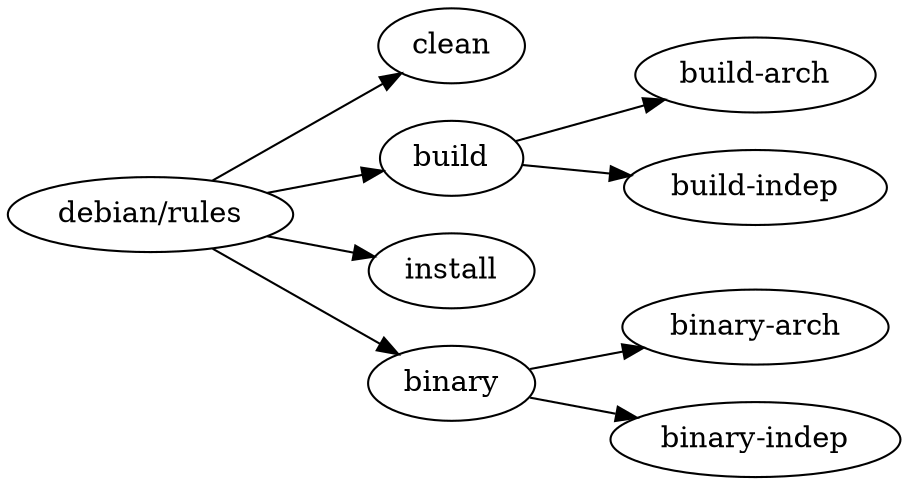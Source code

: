 // dot rules.dot -T png > rules.png
// dot rules.dot -T rules.eps
digraph structure {
graph [rankdir = LR]

debian_rules [label="debian/rules"]
binary_arch [label="binary-arch"]
binary_indep [label="binary-indep"]
build_arch [label="build-arch"]
build_indep [label="build-indep"]
debian_rules -> clean;
debian_rules -> build;
debian_rules -> install;
debian_rules -> binary;

build -> build_arch;
build -> build_indep;
binary -> binary_arch;
binary -> binary_indep;

}
